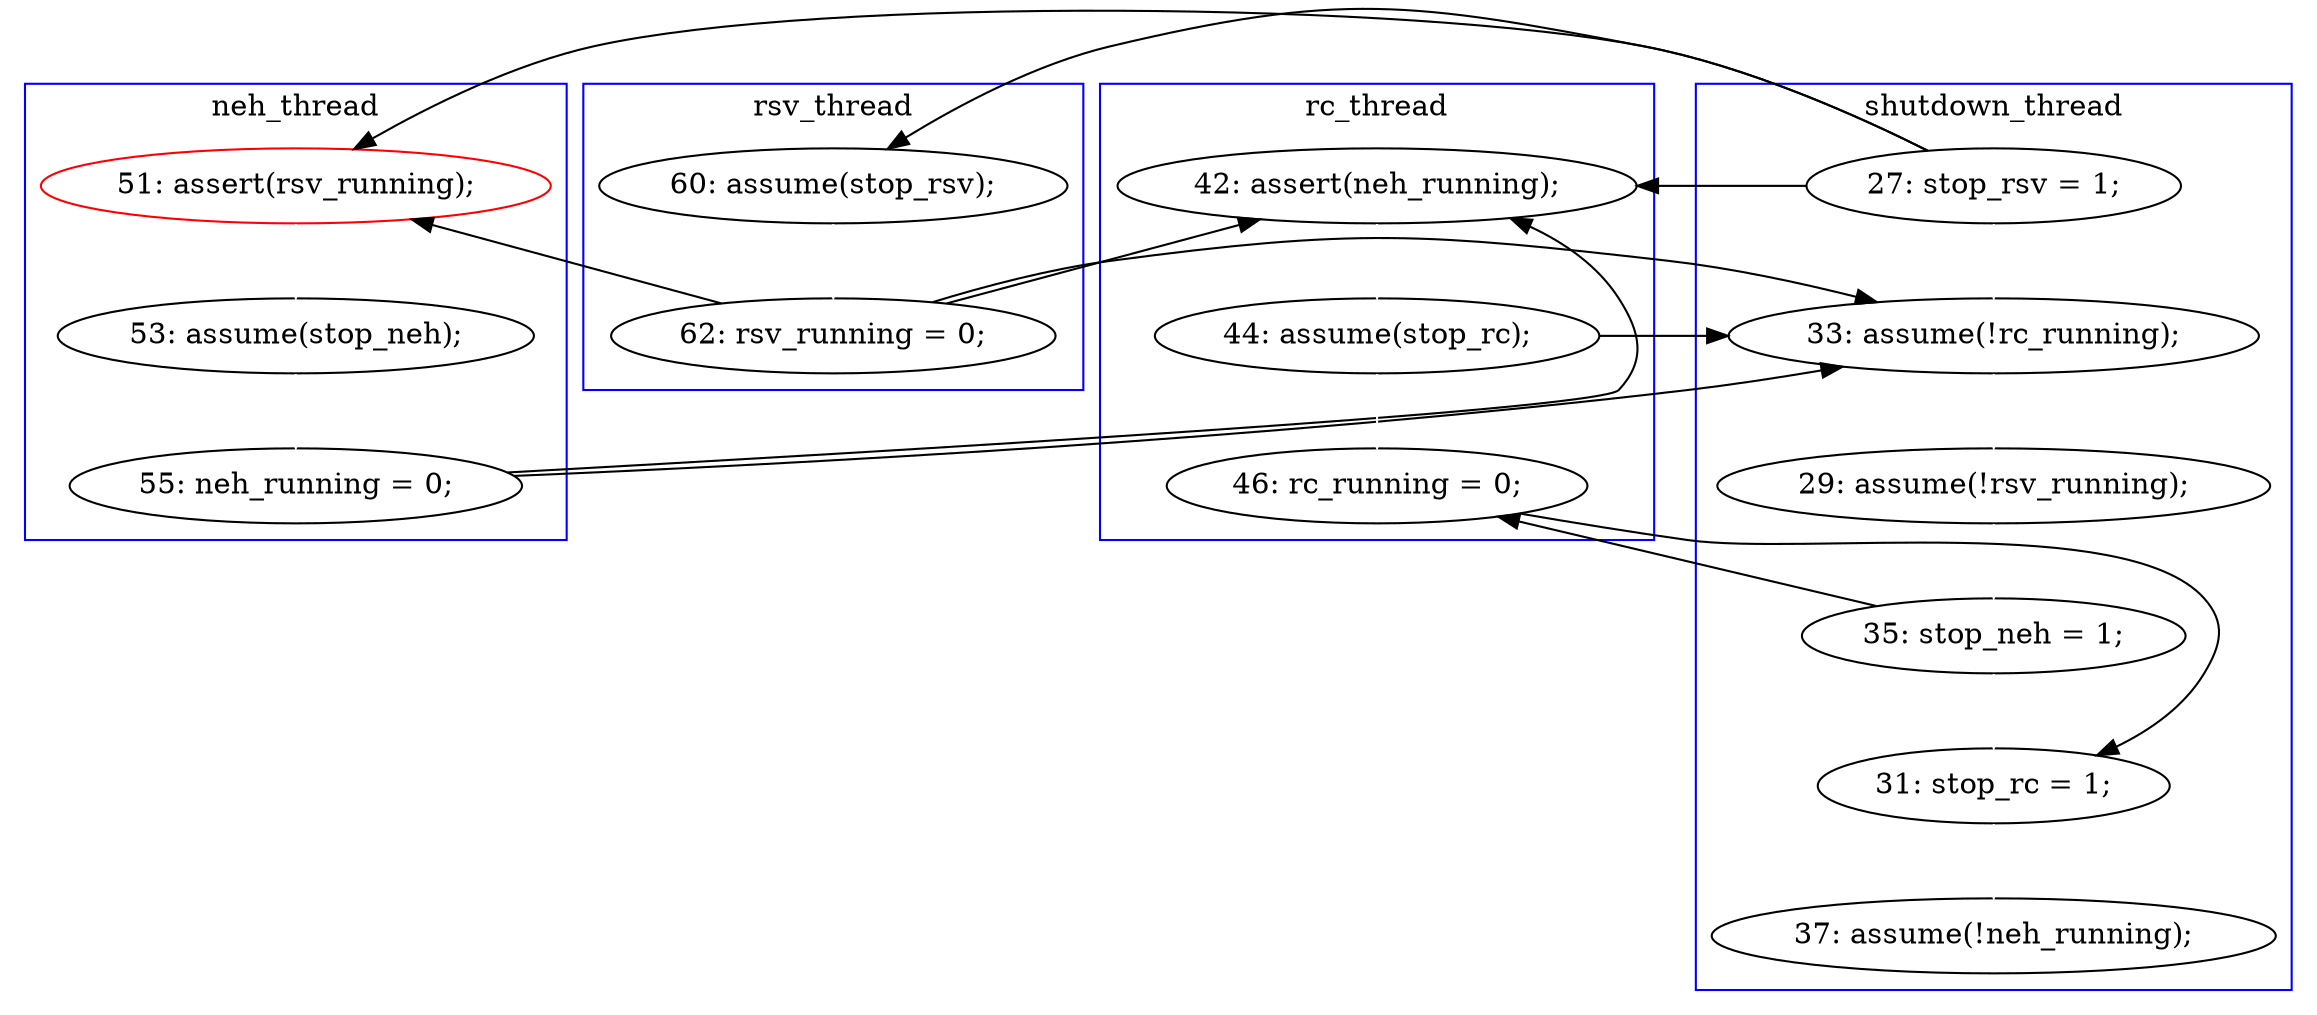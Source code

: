 digraph Counterexample {
	22 -> 23 [color = black, style = solid, constraint = false]
	23 -> 26 [color = white, style = solid]
	17 -> 18 [color = white, style = solid]
	13 -> 28 [color = white, style = solid]
	26 -> 28 [color = black, style = solid, constraint = false]
	28 -> 29 [color = white, style = solid]
	18 -> 23 [color = black, style = solid, constraint = false]
	22 -> 28 [color = black, style = solid, constraint = false]
	30 -> 33 [color = white, style = solid]
	29 -> 30 [color = white, style = solid]
	21 -> 22 [color = white, style = solid]
	13 -> 17 [color = black, style = solid, constraint = false]
	31 -> 33 [color = black, style = solid, constraint = false]
	13 -> 23 [color = black, style = solid, constraint = false]
	18 -> 20 [color = black, style = solid, constraint = false]
	13 -> 20 [color = black, style = solid, constraint = false]
	26 -> 31 [color = white, style = solid]
	30 -> 31 [color = black, style = solid, constraint = false]
	18 -> 28 [color = black, style = solid, constraint = false]
	33 -> 36 [color = white, style = solid]
	20 -> 21 [color = white, style = solid]
	subgraph cluster2 {
		label = rc_thread
		color = blue
		23  [label = "42: assert(neh_running);"]
		26  [label = "44: assume(stop_rc);"]
		31  [label = "46: rc_running = 0;"]
	}
	subgraph cluster3 {
		label = neh_thread
		color = blue
		20  [label = "51: assert(rsv_running);", color = red]
		21  [label = "53: assume(stop_neh);"]
		22  [label = "55: neh_running = 0;"]
	}
	subgraph cluster4 {
		label = rsv_thread
		color = blue
		18  [label = "62: rsv_running = 0;"]
		17  [label = "60: assume(stop_rsv);"]
	}
	subgraph cluster1 {
		label = shutdown_thread
		color = blue
		36  [label = "37: assume(!neh_running);"]
		13  [label = "27: stop_rsv = 1;"]
		33  [label = "31: stop_rc = 1;"]
		29  [label = "29: assume(!rsv_running);"]
		28  [label = "33: assume(!rc_running);"]
		30  [label = "35: stop_neh = 1;"]
	}
}
